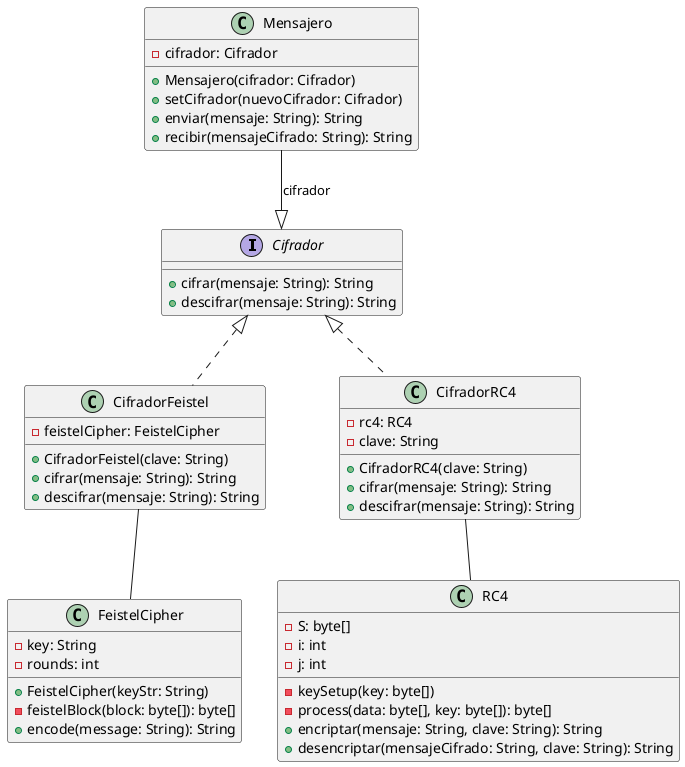 @startuml
interface Cifrador {
  + cifrar(mensaje: String): String
  + descifrar(mensaje: String): String
}

class FeistelCipher {
  - key: String
  - rounds: int
  + FeistelCipher(keyStr: String)
  - feistelBlock(block: byte[]): byte[]
  + encode(message: String): String
}

class Mensajero {
  - cifrador: Cifrador
  + Mensajero(cifrador: Cifrador)
  + setCifrador(nuevoCifrador: Cifrador)
  + enviar(mensaje: String): String
  + recibir(mensajeCifrado: String): String
}

class RC4 {
  - S: byte[]
  - i: int
  - j: int
  - keySetup(key: byte[])
  - process(data: byte[], key: byte[]): byte[]
  + encriptar(mensaje: String, clave: String): String
  + desencriptar(mensajeCifrado: String, clave: String): String
}

class CifradorFeistel {
  - feistelCipher: FeistelCipher
  + CifradorFeistel(clave: String)
  + cifrar(mensaje: String): String
  + descifrar(mensaje: String): String
}

class CifradorRC4 {
  - rc4: RC4
  - clave: String
  + CifradorRC4(clave: String)
  + cifrar(mensaje: String): String
  + descifrar(mensaje: String): String
}

Mensajero --|> Cifrador : cifrador
CifradorFeistel .up.|> Cifrador
CifradorRC4 .up.|> Cifrador

CifradorFeistel -- FeistelCipher
CifradorRC4 -- RC4
}
@enduml

